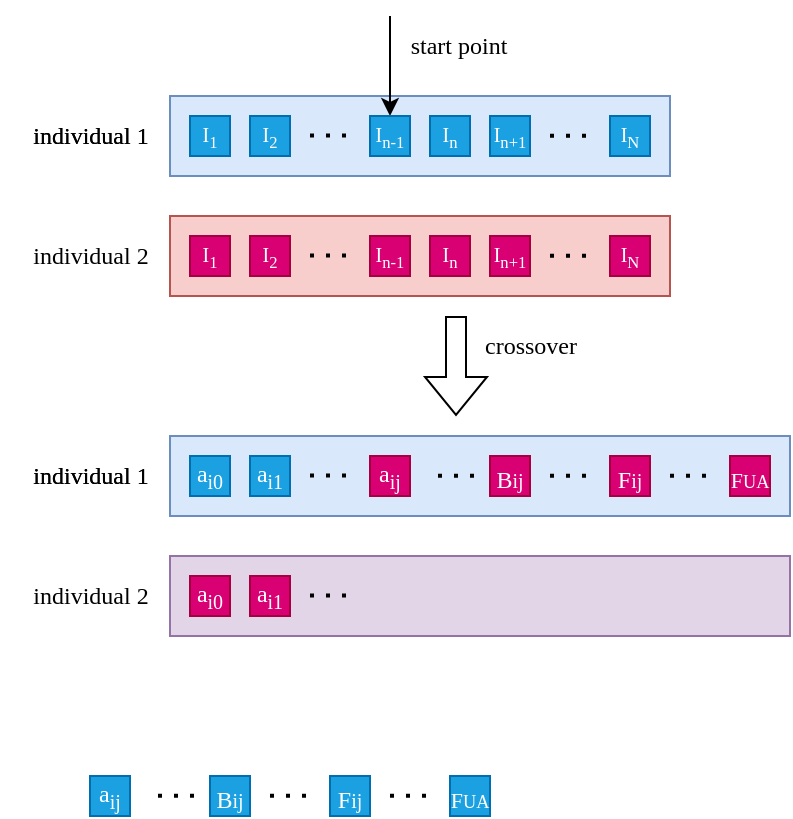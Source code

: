 <mxfile version="22.0.8" type="github">
  <diagram name="第 1 页" id="Molag10bkx70gF2NzAc1">
    <mxGraphModel dx="467" dy="279" grid="1" gridSize="10" guides="1" tooltips="1" connect="1" arrows="1" fold="1" page="1" pageScale="1" pageWidth="827" pageHeight="1169" math="0" shadow="0">
      <root>
        <mxCell id="0" />
        <mxCell id="1" parent="0" />
        <mxCell id="ViMQYmPjHWnvlr-54FI5-1" value="" style="rounded=0;whiteSpace=wrap;html=1;fillColor=#dae8fc;strokeColor=#6c8ebf;" vertex="1" parent="1">
          <mxGeometry x="270" y="220" width="250" height="40" as="geometry" />
        </mxCell>
        <mxCell id="ViMQYmPjHWnvlr-54FI5-3" value="&lt;font face=&quot;Comic Sans MS&quot;&gt;individual 1&lt;/font&gt;" style="text;html=1;align=center;verticalAlign=middle;resizable=0;points=[];autosize=1;strokeColor=none;fillColor=none;" vertex="1" parent="1">
          <mxGeometry x="190" y="225" width="80" height="30" as="geometry" />
        </mxCell>
        <mxCell id="ViMQYmPjHWnvlr-54FI5-4" value="&lt;font style=&quot;font-size: 10px;&quot; face=&quot;Comic Sans MS&quot;&gt;I&lt;sub&gt;1&lt;/sub&gt;&lt;/font&gt;" style="whiteSpace=wrap;html=1;aspect=fixed;fillColor=#1ba1e2;fontColor=#ffffff;strokeColor=#006EAF;" vertex="1" parent="1">
          <mxGeometry x="280" y="230" width="20" height="20" as="geometry" />
        </mxCell>
        <mxCell id="ViMQYmPjHWnvlr-54FI5-7" value="" style="endArrow=none;dashed=1;html=1;dashPattern=1 3;strokeWidth=2;rounded=0;" edge="1" parent="1">
          <mxGeometry width="50" height="50" relative="1" as="geometry">
            <mxPoint x="340" y="239.8" as="sourcePoint" />
            <mxPoint x="360" y="239.8" as="targetPoint" />
          </mxGeometry>
        </mxCell>
        <mxCell id="ViMQYmPjHWnvlr-54FI5-15" value="" style="endArrow=none;dashed=1;html=1;dashPattern=1 3;strokeWidth=2;rounded=0;" edge="1" parent="1">
          <mxGeometry width="50" height="50" relative="1" as="geometry">
            <mxPoint x="460" y="239.88" as="sourcePoint" />
            <mxPoint x="480" y="239.88" as="targetPoint" />
          </mxGeometry>
        </mxCell>
        <mxCell id="ViMQYmPjHWnvlr-54FI5-19" value="&lt;font face=&quot;Comic Sans MS&quot;&gt;individual 2&lt;/font&gt;" style="text;html=1;align=center;verticalAlign=middle;resizable=0;points=[];autosize=1;strokeColor=none;fillColor=none;" vertex="1" parent="1">
          <mxGeometry x="185" y="285" width="90" height="30" as="geometry" />
        </mxCell>
        <mxCell id="ViMQYmPjHWnvlr-54FI5-32" value="&lt;font face=&quot;Comic Sans MS&quot;&gt;individual 1&lt;/font&gt;" style="text;html=1;align=center;verticalAlign=middle;resizable=0;points=[];autosize=1;strokeColor=none;fillColor=none;" vertex="1" parent="1">
          <mxGeometry x="190" y="225" width="80" height="30" as="geometry" />
        </mxCell>
        <mxCell id="ViMQYmPjHWnvlr-54FI5-33" value="&lt;font face=&quot;Comic Sans MS&quot;&gt;start point&lt;/font&gt;" style="text;html=1;align=center;verticalAlign=middle;resizable=0;points=[];autosize=1;strokeColor=none;fillColor=none;" vertex="1" parent="1">
          <mxGeometry x="374" y="180" width="80" height="30" as="geometry" />
        </mxCell>
        <mxCell id="ViMQYmPjHWnvlr-54FI5-34" value="" style="endArrow=classic;html=1;rounded=0;" edge="1" parent="1">
          <mxGeometry width="50" height="50" relative="1" as="geometry">
            <mxPoint x="380" y="180" as="sourcePoint" />
            <mxPoint x="380" y="230" as="targetPoint" />
          </mxGeometry>
        </mxCell>
        <mxCell id="ViMQYmPjHWnvlr-54FI5-35" value="" style="shape=flexArrow;endArrow=classic;html=1;rounded=0;" edge="1" parent="1">
          <mxGeometry width="50" height="50" relative="1" as="geometry">
            <mxPoint x="413" y="330" as="sourcePoint" />
            <mxPoint x="413" y="380" as="targetPoint" />
          </mxGeometry>
        </mxCell>
        <mxCell id="ViMQYmPjHWnvlr-54FI5-36" value="&lt;font face=&quot;Comic Sans MS&quot;&gt;crossover&lt;/font&gt;" style="text;html=1;align=center;verticalAlign=middle;resizable=0;points=[];autosize=1;strokeColor=none;fillColor=none;" vertex="1" parent="1">
          <mxGeometry x="410" y="330" width="80" height="30" as="geometry" />
        </mxCell>
        <mxCell id="ViMQYmPjHWnvlr-54FI5-37" value="" style="rounded=0;whiteSpace=wrap;html=1;fillColor=#dae8fc;strokeColor=#6c8ebf;" vertex="1" parent="1">
          <mxGeometry x="270" y="390" width="310" height="40" as="geometry" />
        </mxCell>
        <mxCell id="ViMQYmPjHWnvlr-54FI5-38" value="&lt;font face=&quot;Comic Sans MS&quot;&gt;individual 1&lt;/font&gt;" style="text;html=1;align=center;verticalAlign=middle;resizable=0;points=[];autosize=1;strokeColor=none;fillColor=none;" vertex="1" parent="1">
          <mxGeometry x="190" y="395" width="80" height="30" as="geometry" />
        </mxCell>
        <mxCell id="ViMQYmPjHWnvlr-54FI5-39" value="&lt;font face=&quot;Comic Sans MS&quot;&gt;a&lt;sub&gt;i0&lt;/sub&gt;&lt;/font&gt;" style="whiteSpace=wrap;html=1;aspect=fixed;fillColor=#1ba1e2;fontColor=#ffffff;strokeColor=#006EAF;" vertex="1" parent="1">
          <mxGeometry x="280" y="400" width="20" height="20" as="geometry" />
        </mxCell>
        <mxCell id="ViMQYmPjHWnvlr-54FI5-40" value="&lt;font face=&quot;Comic Sans MS&quot;&gt;a&lt;sub&gt;i1&lt;/sub&gt;&lt;/font&gt;" style="whiteSpace=wrap;html=1;aspect=fixed;fillColor=#1ba1e2;fontColor=#ffffff;strokeColor=#006EAF;" vertex="1" parent="1">
          <mxGeometry x="310" y="400" width="20" height="20" as="geometry" />
        </mxCell>
        <mxCell id="ViMQYmPjHWnvlr-54FI5-42" value="" style="endArrow=none;dashed=1;html=1;dashPattern=1 3;strokeWidth=2;rounded=0;" edge="1" parent="1">
          <mxGeometry width="50" height="50" relative="1" as="geometry">
            <mxPoint x="340" y="409.8" as="sourcePoint" />
            <mxPoint x="360" y="409.8" as="targetPoint" />
          </mxGeometry>
        </mxCell>
        <mxCell id="ViMQYmPjHWnvlr-54FI5-49" value="" style="rounded=0;whiteSpace=wrap;html=1;fillColor=#e1d5e7;strokeColor=#9673a6;" vertex="1" parent="1">
          <mxGeometry x="270" y="450" width="310" height="40" as="geometry" />
        </mxCell>
        <mxCell id="ViMQYmPjHWnvlr-54FI5-50" value="&lt;font face=&quot;Comic Sans MS&quot;&gt;individual 2&lt;/font&gt;" style="text;html=1;align=center;verticalAlign=middle;resizable=0;points=[];autosize=1;strokeColor=none;fillColor=none;" vertex="1" parent="1">
          <mxGeometry x="185" y="455" width="90" height="30" as="geometry" />
        </mxCell>
        <mxCell id="ViMQYmPjHWnvlr-54FI5-51" value="&lt;font face=&quot;Comic Sans MS&quot;&gt;a&lt;sub&gt;i0&lt;/sub&gt;&lt;/font&gt;" style="whiteSpace=wrap;html=1;aspect=fixed;fillColor=#d80073;fontColor=#ffffff;strokeColor=#A50040;" vertex="1" parent="1">
          <mxGeometry x="280" y="460" width="20" height="20" as="geometry" />
        </mxCell>
        <mxCell id="ViMQYmPjHWnvlr-54FI5-52" value="&lt;font face=&quot;Comic Sans MS&quot;&gt;a&lt;sub&gt;i1&lt;/sub&gt;&lt;/font&gt;" style="whiteSpace=wrap;html=1;aspect=fixed;fillColor=#d80073;fontColor=#ffffff;strokeColor=#A50040;" vertex="1" parent="1">
          <mxGeometry x="310" y="460" width="20" height="20" as="geometry" />
        </mxCell>
        <mxCell id="ViMQYmPjHWnvlr-54FI5-54" value="" style="endArrow=none;dashed=1;html=1;dashPattern=1 3;strokeWidth=2;rounded=0;" edge="1" parent="1">
          <mxGeometry width="50" height="50" relative="1" as="geometry">
            <mxPoint x="340" y="469.8" as="sourcePoint" />
            <mxPoint x="360" y="469.8" as="targetPoint" />
          </mxGeometry>
        </mxCell>
        <mxCell id="ViMQYmPjHWnvlr-54FI5-61" value="&lt;font face=&quot;Comic Sans MS&quot;&gt;individual 1&lt;/font&gt;" style="text;html=1;align=center;verticalAlign=middle;resizable=0;points=[];autosize=1;strokeColor=none;fillColor=none;" vertex="1" parent="1">
          <mxGeometry x="190" y="395" width="80" height="30" as="geometry" />
        </mxCell>
        <mxCell id="ViMQYmPjHWnvlr-54FI5-69" value="&lt;font face=&quot;Comic Sans MS&quot;&gt;a&lt;sub&gt;ij&lt;/sub&gt;&lt;/font&gt;" style="whiteSpace=wrap;html=1;aspect=fixed;fillColor=#1ba1e2;fontColor=#ffffff;strokeColor=#006EAF;" vertex="1" parent="1">
          <mxGeometry x="230" y="560" width="20" height="20" as="geometry" />
        </mxCell>
        <mxCell id="ViMQYmPjHWnvlr-54FI5-70" value="" style="endArrow=none;dashed=1;html=1;dashPattern=1 3;strokeWidth=2;rounded=0;" edge="1" parent="1">
          <mxGeometry width="50" height="50" relative="1" as="geometry">
            <mxPoint x="264" y="569.86" as="sourcePoint" />
            <mxPoint x="284" y="569.86" as="targetPoint" />
          </mxGeometry>
        </mxCell>
        <mxCell id="ViMQYmPjHWnvlr-54FI5-71" value="&lt;font face=&quot;Comic Sans MS&quot;&gt;&lt;sub&gt;&lt;span style=&quot;font-size: 12px;&quot;&gt;B&lt;/span&gt;ij&lt;/sub&gt;&lt;/font&gt;" style="whiteSpace=wrap;html=1;aspect=fixed;fillColor=#1ba1e2;fontColor=#ffffff;strokeColor=#006EAF;" vertex="1" parent="1">
          <mxGeometry x="290" y="560" width="20" height="20" as="geometry" />
        </mxCell>
        <mxCell id="ViMQYmPjHWnvlr-54FI5-72" value="&lt;font face=&quot;Comic Sans MS&quot;&gt;&lt;sub&gt;&lt;span style=&quot;font-size: 12px;&quot;&gt;F&lt;/span&gt;ij&lt;/sub&gt;&lt;/font&gt;" style="whiteSpace=wrap;html=1;aspect=fixed;fillColor=#1ba1e2;fontColor=#ffffff;strokeColor=#006EAF;" vertex="1" parent="1">
          <mxGeometry x="350" y="560" width="20" height="20" as="geometry" />
        </mxCell>
        <mxCell id="ViMQYmPjHWnvlr-54FI5-73" value="" style="endArrow=none;dashed=1;html=1;dashPattern=1 3;strokeWidth=2;rounded=0;" edge="1" parent="1">
          <mxGeometry width="50" height="50" relative="1" as="geometry">
            <mxPoint x="320" y="569.92" as="sourcePoint" />
            <mxPoint x="340" y="569.92" as="targetPoint" />
          </mxGeometry>
        </mxCell>
        <mxCell id="ViMQYmPjHWnvlr-54FI5-74" value="" style="endArrow=none;dashed=1;html=1;dashPattern=1 3;strokeWidth=2;rounded=0;" edge="1" parent="1">
          <mxGeometry width="50" height="50" relative="1" as="geometry">
            <mxPoint x="380" y="569.88" as="sourcePoint" />
            <mxPoint x="400" y="569.88" as="targetPoint" />
          </mxGeometry>
        </mxCell>
        <mxCell id="ViMQYmPjHWnvlr-54FI5-75" value="&lt;font style=&quot;font-size: 11px;&quot; face=&quot;Comic Sans MS&quot;&gt;&lt;sub&gt;&lt;span style=&quot;font-size: 11px;&quot;&gt;F&lt;/span&gt;UA&lt;/sub&gt;&lt;/font&gt;" style="whiteSpace=wrap;html=1;aspect=fixed;fillColor=#1ba1e2;fontColor=#ffffff;strokeColor=#006EAF;" vertex="1" parent="1">
          <mxGeometry x="410" y="560" width="20" height="20" as="geometry" />
        </mxCell>
        <mxCell id="ViMQYmPjHWnvlr-54FI5-76" value="&lt;font face=&quot;Comic Sans MS&quot;&gt;a&lt;sub&gt;ij&lt;/sub&gt;&lt;/font&gt;" style="whiteSpace=wrap;html=1;aspect=fixed;fillColor=#d80073;fontColor=#ffffff;strokeColor=#A50040;" vertex="1" parent="1">
          <mxGeometry x="370" y="400" width="20" height="20" as="geometry" />
        </mxCell>
        <mxCell id="ViMQYmPjHWnvlr-54FI5-77" value="" style="endArrow=none;dashed=1;html=1;dashPattern=1 3;strokeWidth=2;rounded=0;" edge="1" parent="1">
          <mxGeometry width="50" height="50" relative="1" as="geometry">
            <mxPoint x="404" y="409.86" as="sourcePoint" />
            <mxPoint x="424" y="409.86" as="targetPoint" />
          </mxGeometry>
        </mxCell>
        <mxCell id="ViMQYmPjHWnvlr-54FI5-78" value="&lt;font face=&quot;Comic Sans MS&quot;&gt;&lt;sub&gt;&lt;span style=&quot;font-size: 12px;&quot;&gt;B&lt;/span&gt;ij&lt;/sub&gt;&lt;/font&gt;" style="whiteSpace=wrap;html=1;aspect=fixed;fillColor=#d80073;fontColor=#ffffff;strokeColor=#A50040;" vertex="1" parent="1">
          <mxGeometry x="430" y="400" width="20" height="20" as="geometry" />
        </mxCell>
        <mxCell id="ViMQYmPjHWnvlr-54FI5-79" value="&lt;font face=&quot;Comic Sans MS&quot;&gt;&lt;sub&gt;&lt;span style=&quot;font-size: 12px;&quot;&gt;F&lt;/span&gt;ij&lt;/sub&gt;&lt;/font&gt;" style="whiteSpace=wrap;html=1;aspect=fixed;fillColor=#d80073;fontColor=#ffffff;strokeColor=#A50040;" vertex="1" parent="1">
          <mxGeometry x="490" y="400" width="20" height="20" as="geometry" />
        </mxCell>
        <mxCell id="ViMQYmPjHWnvlr-54FI5-80" value="" style="endArrow=none;dashed=1;html=1;dashPattern=1 3;strokeWidth=2;rounded=0;" edge="1" parent="1">
          <mxGeometry width="50" height="50" relative="1" as="geometry">
            <mxPoint x="460" y="409.92" as="sourcePoint" />
            <mxPoint x="480" y="409.92" as="targetPoint" />
          </mxGeometry>
        </mxCell>
        <mxCell id="ViMQYmPjHWnvlr-54FI5-81" value="" style="endArrow=none;dashed=1;html=1;dashPattern=1 3;strokeWidth=2;rounded=0;" edge="1" parent="1">
          <mxGeometry width="50" height="50" relative="1" as="geometry">
            <mxPoint x="520" y="409.88" as="sourcePoint" />
            <mxPoint x="540" y="409.88" as="targetPoint" />
          </mxGeometry>
        </mxCell>
        <mxCell id="ViMQYmPjHWnvlr-54FI5-82" value="&lt;font style=&quot;font-size: 11px;&quot; face=&quot;Comic Sans MS&quot;&gt;&lt;sub&gt;&lt;span style=&quot;font-size: 11px;&quot;&gt;F&lt;/span&gt;UA&lt;/sub&gt;&lt;/font&gt;" style="whiteSpace=wrap;html=1;aspect=fixed;fillColor=#d80073;fontColor=#ffffff;strokeColor=#A50040;" vertex="1" parent="1">
          <mxGeometry x="550" y="400" width="20" height="20" as="geometry" />
        </mxCell>
        <mxCell id="ViMQYmPjHWnvlr-54FI5-83" value="&lt;font style=&quot;font-size: 10px;&quot; face=&quot;Comic Sans MS&quot;&gt;I&lt;sub&gt;2&lt;/sub&gt;&lt;/font&gt;" style="whiteSpace=wrap;html=1;aspect=fixed;fillColor=#1ba1e2;fontColor=#ffffff;strokeColor=#006EAF;" vertex="1" parent="1">
          <mxGeometry x="310" y="230" width="20" height="20" as="geometry" />
        </mxCell>
        <mxCell id="ViMQYmPjHWnvlr-54FI5-84" value="&lt;font style=&quot;font-size: 10px;&quot; face=&quot;Comic Sans MS&quot;&gt;I&lt;sub&gt;n+1&lt;/sub&gt;&lt;/font&gt;" style="whiteSpace=wrap;html=1;aspect=fixed;fillColor=#1ba1e2;fontColor=#ffffff;strokeColor=#006EAF;" vertex="1" parent="1">
          <mxGeometry x="430" y="230" width="20" height="20" as="geometry" />
        </mxCell>
        <mxCell id="ViMQYmPjHWnvlr-54FI5-85" value="&lt;font style=&quot;font-size: 10px;&quot; face=&quot;Comic Sans MS&quot;&gt;I&lt;sub&gt;n&lt;/sub&gt;&lt;/font&gt;" style="whiteSpace=wrap;html=1;aspect=fixed;fillColor=#1ba1e2;fontColor=#ffffff;strokeColor=#006EAF;" vertex="1" parent="1">
          <mxGeometry x="400" y="230" width="20" height="20" as="geometry" />
        </mxCell>
        <mxCell id="ViMQYmPjHWnvlr-54FI5-86" value="&lt;font style=&quot;font-size: 10px;&quot; face=&quot;Comic Sans MS&quot;&gt;I&lt;sub&gt;n-1&lt;/sub&gt;&lt;/font&gt;" style="whiteSpace=wrap;html=1;aspect=fixed;fillColor=#1ba1e2;fontColor=#ffffff;strokeColor=#006EAF;" vertex="1" parent="1">
          <mxGeometry x="370" y="230" width="20" height="20" as="geometry" />
        </mxCell>
        <mxCell id="ViMQYmPjHWnvlr-54FI5-87" value="&lt;font style=&quot;font-size: 10px;&quot; face=&quot;Comic Sans MS&quot;&gt;I&lt;sub&gt;N&lt;/sub&gt;&lt;/font&gt;" style="whiteSpace=wrap;html=1;aspect=fixed;fillColor=#1ba1e2;fontColor=#ffffff;strokeColor=#006EAF;" vertex="1" parent="1">
          <mxGeometry x="490" y="230" width="20" height="20" as="geometry" />
        </mxCell>
        <mxCell id="ViMQYmPjHWnvlr-54FI5-89" value="" style="rounded=0;whiteSpace=wrap;html=1;fillColor=#f8cecc;strokeColor=#b85450;" vertex="1" parent="1">
          <mxGeometry x="270" y="280" width="250" height="40" as="geometry" />
        </mxCell>
        <mxCell id="ViMQYmPjHWnvlr-54FI5-90" value="&lt;font style=&quot;font-size: 10px;&quot; face=&quot;Comic Sans MS&quot;&gt;I&lt;sub&gt;1&lt;/sub&gt;&lt;/font&gt;" style="whiteSpace=wrap;html=1;aspect=fixed;fillColor=#d80073;fontColor=#ffffff;strokeColor=#A50040;" vertex="1" parent="1">
          <mxGeometry x="280" y="290" width="20" height="20" as="geometry" />
        </mxCell>
        <mxCell id="ViMQYmPjHWnvlr-54FI5-91" value="" style="endArrow=none;dashed=1;html=1;dashPattern=1 3;strokeWidth=2;rounded=0;" edge="1" parent="1">
          <mxGeometry width="50" height="50" relative="1" as="geometry">
            <mxPoint x="340" y="299.8" as="sourcePoint" />
            <mxPoint x="360" y="299.8" as="targetPoint" />
          </mxGeometry>
        </mxCell>
        <mxCell id="ViMQYmPjHWnvlr-54FI5-92" value="" style="endArrow=none;dashed=1;html=1;dashPattern=1 3;strokeWidth=2;rounded=0;" edge="1" parent="1">
          <mxGeometry width="50" height="50" relative="1" as="geometry">
            <mxPoint x="460" y="299.88" as="sourcePoint" />
            <mxPoint x="480" y="299.88" as="targetPoint" />
          </mxGeometry>
        </mxCell>
        <mxCell id="ViMQYmPjHWnvlr-54FI5-93" value="&lt;font style=&quot;font-size: 10px;&quot; face=&quot;Comic Sans MS&quot;&gt;I&lt;sub&gt;2&lt;/sub&gt;&lt;/font&gt;" style="whiteSpace=wrap;html=1;aspect=fixed;fillColor=#d80073;fontColor=#ffffff;strokeColor=#A50040;" vertex="1" parent="1">
          <mxGeometry x="310" y="290" width="20" height="20" as="geometry" />
        </mxCell>
        <mxCell id="ViMQYmPjHWnvlr-54FI5-94" value="&lt;font style=&quot;font-size: 10px;&quot; face=&quot;Comic Sans MS&quot;&gt;I&lt;sub&gt;n+1&lt;/sub&gt;&lt;/font&gt;" style="whiteSpace=wrap;html=1;aspect=fixed;fillColor=#d80073;fontColor=#ffffff;strokeColor=#A50040;" vertex="1" parent="1">
          <mxGeometry x="430" y="290" width="20" height="20" as="geometry" />
        </mxCell>
        <mxCell id="ViMQYmPjHWnvlr-54FI5-95" value="&lt;font style=&quot;font-size: 10px;&quot; face=&quot;Comic Sans MS&quot;&gt;I&lt;sub&gt;n&lt;/sub&gt;&lt;/font&gt;" style="whiteSpace=wrap;html=1;aspect=fixed;fillColor=#d80073;fontColor=#ffffff;strokeColor=#A50040;" vertex="1" parent="1">
          <mxGeometry x="400" y="290" width="20" height="20" as="geometry" />
        </mxCell>
        <mxCell id="ViMQYmPjHWnvlr-54FI5-96" value="&lt;font style=&quot;font-size: 10px;&quot; face=&quot;Comic Sans MS&quot;&gt;I&lt;sub&gt;n-1&lt;/sub&gt;&lt;/font&gt;" style="whiteSpace=wrap;html=1;aspect=fixed;fillColor=#d80073;fontColor=#ffffff;strokeColor=#A50040;" vertex="1" parent="1">
          <mxGeometry x="370" y="290" width="20" height="20" as="geometry" />
        </mxCell>
        <mxCell id="ViMQYmPjHWnvlr-54FI5-97" value="&lt;font style=&quot;font-size: 10px;&quot; face=&quot;Comic Sans MS&quot;&gt;I&lt;sub&gt;N&lt;/sub&gt;&lt;/font&gt;" style="whiteSpace=wrap;html=1;aspect=fixed;fillColor=#d80073;fontColor=#ffffff;strokeColor=#A50040;" vertex="1" parent="1">
          <mxGeometry x="490" y="290" width="20" height="20" as="geometry" />
        </mxCell>
      </root>
    </mxGraphModel>
  </diagram>
</mxfile>
